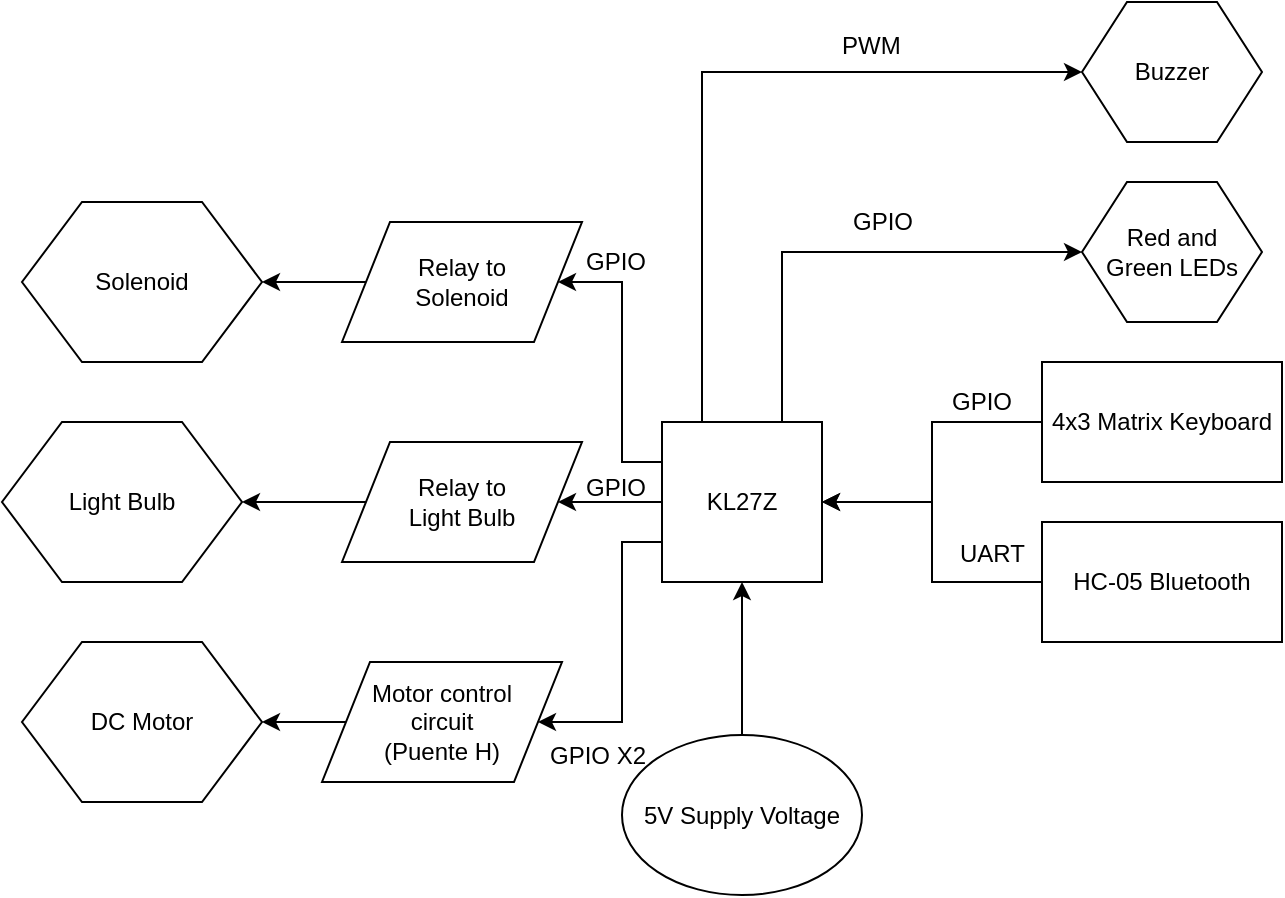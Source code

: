 <mxfile version="12.1.8" type="device" pages="1"><diagram id="MHDf-owAZd6n1tlLt-if" name="Page-1"><mxGraphModel dx="1038" dy="531" grid="0" gridSize="10" guides="1" tooltips="1" connect="1" arrows="1" fold="1" page="1" pageScale="1" pageWidth="850" pageHeight="1100" background="none" math="0" shadow="0"><root><mxCell id="0"/><mxCell id="1" parent="0"/><mxCell id="tvCTJ7LbmE5Ws23B4BlU-18" style="edgeStyle=orthogonalEdgeStyle;rounded=0;orthogonalLoop=1;jettySize=auto;html=1;entryX=1;entryY=0.5;entryDx=0;entryDy=0;" parent="1" source="tvCTJ7LbmE5Ws23B4BlU-1" target="tvCTJ7LbmE5Ws23B4BlU-14" edge="1"><mxGeometry relative="1" as="geometry"><Array as="points"><mxPoint x="370" y="280"/><mxPoint x="370" y="190"/></Array></mxGeometry></mxCell><mxCell id="tvCTJ7LbmE5Ws23B4BlU-19" style="edgeStyle=orthogonalEdgeStyle;rounded=0;orthogonalLoop=1;jettySize=auto;html=1;entryX=1;entryY=0.5;entryDx=0;entryDy=0;" parent="1" source="tvCTJ7LbmE5Ws23B4BlU-1" target="tvCTJ7LbmE5Ws23B4BlU-15" edge="1"><mxGeometry relative="1" as="geometry"/></mxCell><mxCell id="tvCTJ7LbmE5Ws23B4BlU-21" style="edgeStyle=orthogonalEdgeStyle;rounded=0;orthogonalLoop=1;jettySize=auto;html=1;entryX=0;entryY=0.5;entryDx=0;entryDy=0;" parent="1" source="tvCTJ7LbmE5Ws23B4BlU-1" target="tvCTJ7LbmE5Ws23B4BlU-20" edge="1"><mxGeometry relative="1" as="geometry"><Array as="points"><mxPoint x="450" y="175"/></Array></mxGeometry></mxCell><mxCell id="tvCTJ7LbmE5Ws23B4BlU-42" value="GPIO" style="text;html=1;resizable=0;points=[];align=center;verticalAlign=middle;labelBackgroundColor=#ffffff;" parent="tvCTJ7LbmE5Ws23B4BlU-21" vertex="1" connectable="0"><mxGeometry x="0.154" y="-3" relative="1" as="geometry"><mxPoint x="-1" y="-18" as="offset"/></mxGeometry></mxCell><mxCell id="tvCTJ7LbmE5Ws23B4BlU-23" style="edgeStyle=orthogonalEdgeStyle;rounded=0;orthogonalLoop=1;jettySize=auto;html=1;entryX=0;entryY=0.5;entryDx=0;entryDy=0;" parent="1" source="tvCTJ7LbmE5Ws23B4BlU-1" target="tvCTJ7LbmE5Ws23B4BlU-22" edge="1"><mxGeometry relative="1" as="geometry"><Array as="points"><mxPoint x="410" y="85"/></Array></mxGeometry></mxCell><mxCell id="tvCTJ7LbmE5Ws23B4BlU-27" style="edgeStyle=orthogonalEdgeStyle;rounded=0;orthogonalLoop=1;jettySize=auto;html=1;entryX=1;entryY=0.5;entryDx=0;entryDy=0;" parent="1" source="tvCTJ7LbmE5Ws23B4BlU-1" target="tvCTJ7LbmE5Ws23B4BlU-26" edge="1"><mxGeometry relative="1" as="geometry"><Array as="points"><mxPoint x="370" y="320"/><mxPoint x="370" y="410"/></Array></mxGeometry></mxCell><mxCell id="tvCTJ7LbmE5Ws23B4BlU-1" value="KL27Z" style="whiteSpace=wrap;html=1;aspect=fixed;" parent="1" vertex="1"><mxGeometry x="390" y="260" width="80" height="80" as="geometry"/></mxCell><mxCell id="tvCTJ7LbmE5Ws23B4BlU-7" style="edgeStyle=orthogonalEdgeStyle;rounded=0;orthogonalLoop=1;jettySize=auto;html=1;entryX=1;entryY=0.5;entryDx=0;entryDy=0;" parent="1" source="tvCTJ7LbmE5Ws23B4BlU-2" target="tvCTJ7LbmE5Ws23B4BlU-1" edge="1"><mxGeometry relative="1" as="geometry"/></mxCell><mxCell id="tvCTJ7LbmE5Ws23B4BlU-2" value="4x3 Matrix Keyboard" style="rounded=0;whiteSpace=wrap;html=1;" parent="1" vertex="1"><mxGeometry x="580" y="230" width="120" height="60" as="geometry"/></mxCell><mxCell id="tvCTJ7LbmE5Ws23B4BlU-8" style="edgeStyle=orthogonalEdgeStyle;rounded=0;orthogonalLoop=1;jettySize=auto;html=1;entryX=1;entryY=0.5;entryDx=0;entryDy=0;" parent="1" source="tvCTJ7LbmE5Ws23B4BlU-3" target="tvCTJ7LbmE5Ws23B4BlU-1" edge="1"><mxGeometry relative="1" as="geometry"/></mxCell><mxCell id="tvCTJ7LbmE5Ws23B4BlU-3" value="HC-05 Bluetooth" style="rounded=0;whiteSpace=wrap;html=1;" parent="1" vertex="1"><mxGeometry x="580" y="310" width="120" height="60" as="geometry"/></mxCell><mxCell id="tvCTJ7LbmE5Ws23B4BlU-9" value="Solenoid" style="shape=hexagon;perimeter=hexagonPerimeter2;whiteSpace=wrap;html=1;" parent="1" vertex="1"><mxGeometry x="70" y="150" width="120" height="80" as="geometry"/></mxCell><mxCell id="tvCTJ7LbmE5Ws23B4BlU-12" value="Light Bulb" style="shape=hexagon;perimeter=hexagonPerimeter2;whiteSpace=wrap;html=1;" parent="1" vertex="1"><mxGeometry x="60" y="260" width="120" height="80" as="geometry"/></mxCell><mxCell id="tvCTJ7LbmE5Ws23B4BlU-16" style="edgeStyle=orthogonalEdgeStyle;rounded=0;orthogonalLoop=1;jettySize=auto;html=1;entryX=1;entryY=0.5;entryDx=0;entryDy=0;" parent="1" source="tvCTJ7LbmE5Ws23B4BlU-14" target="tvCTJ7LbmE5Ws23B4BlU-9" edge="1"><mxGeometry relative="1" as="geometry"/></mxCell><mxCell id="tvCTJ7LbmE5Ws23B4BlU-14" value="Relay to &lt;br&gt;Solenoid" style="shape=parallelogram;perimeter=parallelogramPerimeter;whiteSpace=wrap;html=1;" parent="1" vertex="1"><mxGeometry x="230" y="160" width="120" height="60" as="geometry"/></mxCell><mxCell id="tvCTJ7LbmE5Ws23B4BlU-25" style="edgeStyle=orthogonalEdgeStyle;rounded=0;orthogonalLoop=1;jettySize=auto;html=1;entryX=1;entryY=0.5;entryDx=0;entryDy=0;" parent="1" source="tvCTJ7LbmE5Ws23B4BlU-15" target="tvCTJ7LbmE5Ws23B4BlU-12" edge="1"><mxGeometry relative="1" as="geometry"/></mxCell><mxCell id="tvCTJ7LbmE5Ws23B4BlU-15" value="Relay to &lt;br&gt;Light Bulb" style="shape=parallelogram;perimeter=parallelogramPerimeter;whiteSpace=wrap;html=1;" parent="1" vertex="1"><mxGeometry x="230" y="270" width="120" height="60" as="geometry"/></mxCell><mxCell id="tvCTJ7LbmE5Ws23B4BlU-20" value="Red and&lt;br&gt;Green LEDs" style="shape=hexagon;perimeter=hexagonPerimeter2;whiteSpace=wrap;html=1;" parent="1" vertex="1"><mxGeometry x="600" y="140" width="90" height="70" as="geometry"/></mxCell><mxCell id="tvCTJ7LbmE5Ws23B4BlU-22" value="Buzzer" style="shape=hexagon;perimeter=hexagonPerimeter2;whiteSpace=wrap;html=1;" parent="1" vertex="1"><mxGeometry x="600" y="50" width="90" height="70" as="geometry"/></mxCell><mxCell id="tvCTJ7LbmE5Ws23B4BlU-29" style="edgeStyle=orthogonalEdgeStyle;rounded=0;orthogonalLoop=1;jettySize=auto;html=1;entryX=1;entryY=0.5;entryDx=0;entryDy=0;" parent="1" source="tvCTJ7LbmE5Ws23B4BlU-26" target="tvCTJ7LbmE5Ws23B4BlU-28" edge="1"><mxGeometry relative="1" as="geometry"/></mxCell><mxCell id="tvCTJ7LbmE5Ws23B4BlU-26" value="Motor control &lt;br&gt;circuit&lt;br&gt;(Puente H)" style="shape=parallelogram;perimeter=parallelogramPerimeter;whiteSpace=wrap;html=1;" parent="1" vertex="1"><mxGeometry x="220" y="380" width="120" height="60" as="geometry"/></mxCell><mxCell id="tvCTJ7LbmE5Ws23B4BlU-28" value="DC Motor" style="shape=hexagon;perimeter=hexagonPerimeter2;whiteSpace=wrap;html=1;" parent="1" vertex="1"><mxGeometry x="70" y="370" width="120" height="80" as="geometry"/></mxCell><mxCell id="tvCTJ7LbmE5Ws23B4BlU-32" style="edgeStyle=orthogonalEdgeStyle;rounded=0;orthogonalLoop=1;jettySize=auto;html=1;entryX=0.5;entryY=1;entryDx=0;entryDy=0;" parent="1" source="tvCTJ7LbmE5Ws23B4BlU-31" target="tvCTJ7LbmE5Ws23B4BlU-1" edge="1"><mxGeometry relative="1" as="geometry"/></mxCell><mxCell id="tvCTJ7LbmE5Ws23B4BlU-31" value="5V Supply Voltage" style="ellipse;whiteSpace=wrap;html=1;" parent="1" vertex="1"><mxGeometry x="370" y="416.5" width="120" height="80" as="geometry"/></mxCell><mxCell id="tvCTJ7LbmE5Ws23B4BlU-41" value="PWM" style="text;html=1;resizable=0;points=[];autosize=1;align=left;verticalAlign=top;spacingTop=-4;" parent="1" vertex="1"><mxGeometry x="477.5" y="62" width="40" height="14" as="geometry"/></mxCell><mxCell id="CJV-NSeyXcoHE6Ra7N0_-1" value="GPIO" style="text;html=1;resizable=0;points=[];autosize=1;align=left;verticalAlign=top;spacingTop=-4;" vertex="1" parent="1"><mxGeometry x="533" y="239.5" width="40" height="14" as="geometry"/></mxCell><mxCell id="CJV-NSeyXcoHE6Ra7N0_-3" value="UART" style="text;html=1;resizable=0;points=[];autosize=1;align=left;verticalAlign=top;spacingTop=-4;" vertex="1" parent="1"><mxGeometry x="537" y="316" width="43" height="14" as="geometry"/></mxCell><mxCell id="CJV-NSeyXcoHE6Ra7N0_-4" value="GPIO" style="text;html=1;resizable=0;points=[];autosize=1;align=left;verticalAlign=top;spacingTop=-4;" vertex="1" parent="1"><mxGeometry x="350" y="169.5" width="40" height="14" as="geometry"/></mxCell><mxCell id="CJV-NSeyXcoHE6Ra7N0_-5" value="GPIO" style="text;html=1;resizable=0;points=[];autosize=1;align=left;verticalAlign=top;spacingTop=-4;" vertex="1" parent="1"><mxGeometry x="350" y="283" width="40" height="14" as="geometry"/></mxCell><mxCell id="CJV-NSeyXcoHE6Ra7N0_-6" value="GPIO X2" style="text;html=1;resizable=0;points=[];autosize=1;align=left;verticalAlign=top;spacingTop=-4;" vertex="1" parent="1"><mxGeometry x="332" y="416.5" width="58" height="14" as="geometry"/></mxCell></root></mxGraphModel></diagram></mxfile>